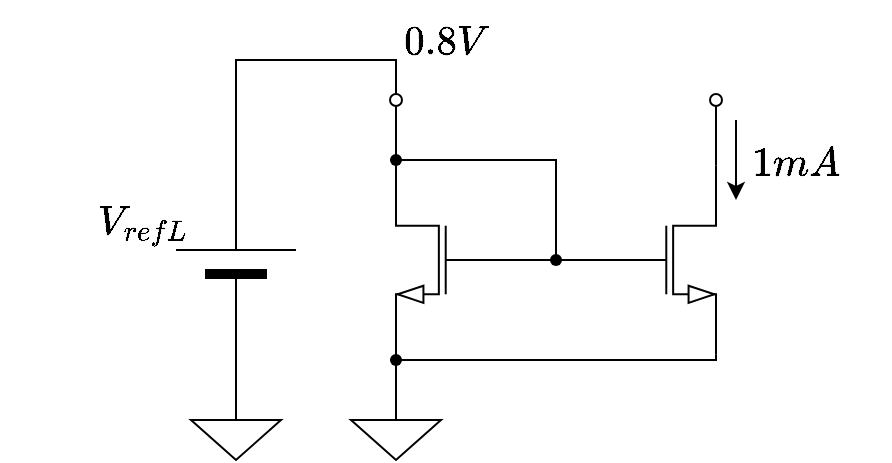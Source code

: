 <mxfile version="21.1.2" type="device">
  <diagram name="ページ1" id="2i0Sk9s0A50K2ItH0VlC">
    <mxGraphModel dx="810" dy="473" grid="1" gridSize="10" guides="1" tooltips="1" connect="1" arrows="1" fold="1" page="1" pageScale="1" pageWidth="1169" pageHeight="827" math="1" shadow="0">
      <root>
        <mxCell id="0" />
        <mxCell id="1" parent="0" />
        <mxCell id="fxeuOOkxWUxqsjKzE2zZ-25" style="edgeStyle=orthogonalEdgeStyle;shape=connector;rounded=0;orthogonalLoop=1;jettySize=auto;html=1;exitX=0.5;exitY=0;exitDx=0;exitDy=0;exitPerimeter=0;entryX=0;entryY=0.5;entryDx=0;entryDy=0;entryPerimeter=0;labelBackgroundColor=default;strokeColor=default;fontFamily=Helvetica;fontSize=11;fontColor=default;endArrow=none;endFill=0;" parent="1" source="fxeuOOkxWUxqsjKzE2zZ-1" target="fxeuOOkxWUxqsjKzE2zZ-2" edge="1">
          <mxGeometry relative="1" as="geometry" />
        </mxCell>
        <mxCell id="fxeuOOkxWUxqsjKzE2zZ-1" value="" style="pointerEvents=1;verticalLabelPosition=bottom;shadow=0;dashed=0;align=center;html=1;verticalAlign=top;shape=mxgraph.electrical.signal_sources.signal_ground;" parent="1" vertex="1">
          <mxGeometry x="257.5" y="390" width="45" height="30" as="geometry" />
        </mxCell>
        <mxCell id="fxeuOOkxWUxqsjKzE2zZ-27" style="edgeStyle=orthogonalEdgeStyle;shape=connector;rounded=0;orthogonalLoop=1;jettySize=auto;html=1;exitX=1;exitY=0.5;exitDx=0;exitDy=0;exitPerimeter=0;entryX=0.5;entryY=0;entryDx=0;entryDy=0;labelBackgroundColor=default;strokeColor=default;fontFamily=Helvetica;fontSize=11;fontColor=default;endArrow=none;endFill=0;" parent="1" source="fxeuOOkxWUxqsjKzE2zZ-2" target="fxeuOOkxWUxqsjKzE2zZ-26" edge="1">
          <mxGeometry relative="1" as="geometry">
            <Array as="points">
              <mxPoint x="280" y="220" />
              <mxPoint x="360" y="220" />
            </Array>
          </mxGeometry>
        </mxCell>
        <mxCell id="fxeuOOkxWUxqsjKzE2zZ-2" value="" style="verticalLabelPosition=bottom;shadow=0;dashed=0;align=center;fillColor=strokeColor;html=1;verticalAlign=top;strokeWidth=1;shape=mxgraph.electrical.miscellaneous.monocell_battery;direction=north;" parent="1" vertex="1">
          <mxGeometry x="250" y="270" width="60" height="100" as="geometry" />
        </mxCell>
        <mxCell id="fxeuOOkxWUxqsjKzE2zZ-16" style="edgeStyle=orthogonalEdgeStyle;shape=connector;rounded=0;orthogonalLoop=1;jettySize=auto;html=1;exitX=0;exitY=0.5;exitDx=0;exitDy=0;exitPerimeter=0;entryX=0.99;entryY=0.69;entryDx=0;entryDy=0;entryPerimeter=0;labelBackgroundColor=default;strokeColor=default;fontFamily=Helvetica;fontSize=11;fontColor=default;endArrow=none;endFill=0;" parent="1" source="fxeuOOkxWUxqsjKzE2zZ-12" target="fxeuOOkxWUxqsjKzE2zZ-14" edge="1">
          <mxGeometry relative="1" as="geometry" />
        </mxCell>
        <mxCell id="fxeuOOkxWUxqsjKzE2zZ-24" style="edgeStyle=orthogonalEdgeStyle;shape=connector;rounded=0;orthogonalLoop=1;jettySize=auto;html=1;exitX=1;exitY=1;exitDx=0;exitDy=0;exitPerimeter=0;entryX=0.97;entryY=0.99;entryDx=0;entryDy=0;entryPerimeter=0;labelBackgroundColor=default;strokeColor=default;fontFamily=Helvetica;fontSize=11;fontColor=default;endArrow=none;endFill=0;" parent="1" source="fxeuOOkxWUxqsjKzE2zZ-12" target="fxeuOOkxWUxqsjKzE2zZ-21" edge="1">
          <mxGeometry relative="1" as="geometry">
            <Array as="points">
              <mxPoint x="520" y="370" />
            </Array>
          </mxGeometry>
        </mxCell>
        <mxCell id="fxeuOOkxWUxqsjKzE2zZ-31" style="edgeStyle=orthogonalEdgeStyle;shape=connector;rounded=0;orthogonalLoop=1;jettySize=auto;html=1;exitX=1;exitY=0;exitDx=0;exitDy=0;exitPerimeter=0;entryX=0.5;entryY=1;entryDx=0;entryDy=0;labelBackgroundColor=default;strokeColor=default;fontFamily=Helvetica;fontSize=11;fontColor=default;endArrow=none;endFill=0;" parent="1" source="fxeuOOkxWUxqsjKzE2zZ-12" target="fxeuOOkxWUxqsjKzE2zZ-29" edge="1">
          <mxGeometry relative="1" as="geometry" />
        </mxCell>
        <mxCell id="fxeuOOkxWUxqsjKzE2zZ-12" value="" style="verticalLabelPosition=bottom;shadow=0;dashed=0;align=center;html=1;verticalAlign=top;shape=mxgraph.electrical.transistors.nmos;pointerEvents=1;" parent="1" vertex="1">
          <mxGeometry x="460" y="270" width="60" height="100" as="geometry" />
        </mxCell>
        <mxCell id="fxeuOOkxWUxqsjKzE2zZ-15" style="edgeStyle=orthogonalEdgeStyle;rounded=0;orthogonalLoop=1;jettySize=auto;html=1;exitX=0;exitY=0.5;exitDx=0;exitDy=0;exitPerimeter=0;entryX=0.65;entryY=1.042;entryDx=0;entryDy=0;entryPerimeter=0;endArrow=none;endFill=0;" parent="1" source="fxeuOOkxWUxqsjKzE2zZ-13" target="fxeuOOkxWUxqsjKzE2zZ-14" edge="1">
          <mxGeometry relative="1" as="geometry" />
        </mxCell>
        <mxCell id="fxeuOOkxWUxqsjKzE2zZ-18" style="edgeStyle=orthogonalEdgeStyle;shape=connector;rounded=0;orthogonalLoop=1;jettySize=auto;html=1;exitX=1;exitY=0;exitDx=0;exitDy=0;exitPerimeter=0;labelBackgroundColor=default;strokeColor=default;fontFamily=Helvetica;fontSize=11;fontColor=default;endArrow=none;endFill=0;" parent="1" source="fxeuOOkxWUxqsjKzE2zZ-13" target="fxeuOOkxWUxqsjKzE2zZ-17" edge="1">
          <mxGeometry relative="1" as="geometry" />
        </mxCell>
        <mxCell id="fxeuOOkxWUxqsjKzE2zZ-22" style="edgeStyle=orthogonalEdgeStyle;shape=connector;rounded=0;orthogonalLoop=1;jettySize=auto;html=1;exitX=1;exitY=1;exitDx=0;exitDy=0;exitPerimeter=0;entryX=-0.07;entryY=0.55;entryDx=0;entryDy=0;entryPerimeter=0;labelBackgroundColor=default;strokeColor=default;fontFamily=Helvetica;fontSize=11;fontColor=default;endArrow=none;endFill=0;" parent="1" source="fxeuOOkxWUxqsjKzE2zZ-13" target="fxeuOOkxWUxqsjKzE2zZ-21" edge="1">
          <mxGeometry relative="1" as="geometry">
            <Array as="points">
              <mxPoint x="360" y="360" />
              <mxPoint x="360" y="360" />
            </Array>
          </mxGeometry>
        </mxCell>
        <mxCell id="fxeuOOkxWUxqsjKzE2zZ-13" value="" style="verticalLabelPosition=bottom;shadow=0;dashed=0;align=center;html=1;verticalAlign=top;shape=mxgraph.electrical.transistors.nmos;pointerEvents=1;flipH=1;" parent="1" vertex="1">
          <mxGeometry x="360" y="270" width="60" height="100" as="geometry" />
        </mxCell>
        <mxCell id="fxeuOOkxWUxqsjKzE2zZ-19" style="edgeStyle=orthogonalEdgeStyle;shape=connector;rounded=0;orthogonalLoop=1;jettySize=auto;html=1;entryX=1.01;entryY=0.61;entryDx=0;entryDy=0;entryPerimeter=0;labelBackgroundColor=default;strokeColor=default;fontFamily=Helvetica;fontSize=11;fontColor=default;endArrow=none;endFill=0;" parent="1" source="fxeuOOkxWUxqsjKzE2zZ-14" target="fxeuOOkxWUxqsjKzE2zZ-17" edge="1">
          <mxGeometry relative="1" as="geometry">
            <Array as="points">
              <mxPoint x="440" y="270" />
            </Array>
          </mxGeometry>
        </mxCell>
        <mxCell id="fxeuOOkxWUxqsjKzE2zZ-14" value="" style="shape=waypoint;sketch=0;fillStyle=solid;size=6;pointerEvents=1;points=[];fillColor=none;resizable=0;rotatable=0;perimeter=centerPerimeter;snapToPoint=1;fontFamily=Helvetica;fontSize=11;fontColor=default;" parent="1" vertex="1">
          <mxGeometry x="430" y="310" width="20" height="20" as="geometry" />
        </mxCell>
        <mxCell id="fxeuOOkxWUxqsjKzE2zZ-17" value="" style="shape=waypoint;sketch=0;fillStyle=solid;size=6;pointerEvents=1;points=[];fillColor=none;resizable=0;rotatable=0;perimeter=centerPerimeter;snapToPoint=1;fontFamily=Helvetica;fontSize=11;fontColor=default;" parent="1" vertex="1">
          <mxGeometry x="350" y="260" width="20" height="20" as="geometry" />
        </mxCell>
        <mxCell id="fxeuOOkxWUxqsjKzE2zZ-23" style="edgeStyle=orthogonalEdgeStyle;shape=connector;rounded=0;orthogonalLoop=1;jettySize=auto;html=1;exitX=0.5;exitY=0;exitDx=0;exitDy=0;exitPerimeter=0;entryX=-0.01;entryY=0.93;entryDx=0;entryDy=0;entryPerimeter=0;labelBackgroundColor=default;strokeColor=default;fontFamily=Helvetica;fontSize=11;fontColor=default;endArrow=none;endFill=0;" parent="1" source="fxeuOOkxWUxqsjKzE2zZ-20" target="fxeuOOkxWUxqsjKzE2zZ-21" edge="1">
          <mxGeometry relative="1" as="geometry" />
        </mxCell>
        <mxCell id="fxeuOOkxWUxqsjKzE2zZ-20" value="" style="pointerEvents=1;verticalLabelPosition=bottom;shadow=0;dashed=0;align=center;html=1;verticalAlign=top;shape=mxgraph.electrical.signal_sources.signal_ground;" parent="1" vertex="1">
          <mxGeometry x="337.5" y="390" width="45" height="30" as="geometry" />
        </mxCell>
        <mxCell id="fxeuOOkxWUxqsjKzE2zZ-21" value="" style="shape=waypoint;sketch=0;fillStyle=solid;size=6;pointerEvents=1;points=[];fillColor=none;resizable=0;rotatable=0;perimeter=centerPerimeter;snapToPoint=1;fontFamily=Helvetica;fontSize=11;fontColor=default;" parent="1" vertex="1">
          <mxGeometry x="350" y="360" width="20" height="20" as="geometry" />
        </mxCell>
        <mxCell id="fxeuOOkxWUxqsjKzE2zZ-28" style="edgeStyle=orthogonalEdgeStyle;shape=connector;rounded=0;orthogonalLoop=1;jettySize=auto;html=1;exitX=0.5;exitY=1;exitDx=0;exitDy=0;entryX=0.5;entryY=-0.092;entryDx=0;entryDy=0;entryPerimeter=0;labelBackgroundColor=default;strokeColor=default;fontFamily=Helvetica;fontSize=11;fontColor=default;endArrow=none;endFill=0;" parent="1" source="fxeuOOkxWUxqsjKzE2zZ-26" target="fxeuOOkxWUxqsjKzE2zZ-17" edge="1">
          <mxGeometry relative="1" as="geometry" />
        </mxCell>
        <mxCell id="fxeuOOkxWUxqsjKzE2zZ-26" value="" style="verticalLabelPosition=bottom;shadow=0;dashed=0;align=center;html=1;verticalAlign=top;strokeWidth=1;shape=ellipse;perimeter=ellipsePerimeter;fontFamily=Helvetica;fontSize=11;fontColor=default;aspect=fixed;" parent="1" vertex="1">
          <mxGeometry x="357" y="237" width="6" height="6" as="geometry" />
        </mxCell>
        <mxCell id="fxeuOOkxWUxqsjKzE2zZ-29" value="" style="verticalLabelPosition=bottom;shadow=0;dashed=0;align=center;html=1;verticalAlign=top;strokeWidth=1;shape=ellipse;perimeter=ellipsePerimeter;fontFamily=Helvetica;fontSize=11;fontColor=default;aspect=fixed;" parent="1" vertex="1">
          <mxGeometry x="517" y="237" width="6" height="6" as="geometry" />
        </mxCell>
        <mxCell id="fxeuOOkxWUxqsjKzE2zZ-32" value="&lt;font style=&quot;font-size: 20px;&quot;&gt;`V_{refL}`&lt;/font&gt;" style="text;html=1;align=center;verticalAlign=middle;resizable=0;points=[];autosize=1;strokeColor=none;fillColor=none;fontSize=11;fontFamily=BKM-cmmi10;fontColor=default;" parent="1" vertex="1">
          <mxGeometry x="162.5" y="280" width="140" height="40" as="geometry" />
        </mxCell>
        <mxCell id="fxeuOOkxWUxqsjKzE2zZ-33" value="" style="endArrow=classic;html=1;rounded=0;labelBackgroundColor=default;strokeColor=default;fontFamily=Helvetica;fontSize=11;fontColor=default;shape=connector;" parent="1" edge="1">
          <mxGeometry width="50" height="50" relative="1" as="geometry">
            <mxPoint x="530" y="250" as="sourcePoint" />
            <mxPoint x="530" y="290" as="targetPoint" />
          </mxGeometry>
        </mxCell>
        <mxCell id="fxeuOOkxWUxqsjKzE2zZ-34" value="&lt;font style=&quot;font-size: 20px;&quot;&gt;`1 mA`&amp;nbsp;&lt;/font&gt;" style="text;html=1;align=center;verticalAlign=middle;resizable=0;points=[];autosize=1;strokeColor=none;fillColor=none;fontSize=11;fontFamily=BKM-cmmi10;fontColor=default;" parent="1" vertex="1">
          <mxGeometry x="517" y="250" width="90" height="40" as="geometry" />
        </mxCell>
        <mxCell id="mXDPtdSmJufeR2V8Awsn-1" value="&lt;font style=&quot;font-size: 20px;&quot;&gt;`0.8 V`&lt;/font&gt;" style="text;html=1;align=center;verticalAlign=middle;resizable=0;points=[];autosize=1;strokeColor=none;fillColor=none;fontSize=11;fontFamily=BKM-cmmi10;fontColor=default;" vertex="1" parent="1">
          <mxGeometry x="340" y="190" width="90" height="40" as="geometry" />
        </mxCell>
      </root>
    </mxGraphModel>
  </diagram>
</mxfile>
